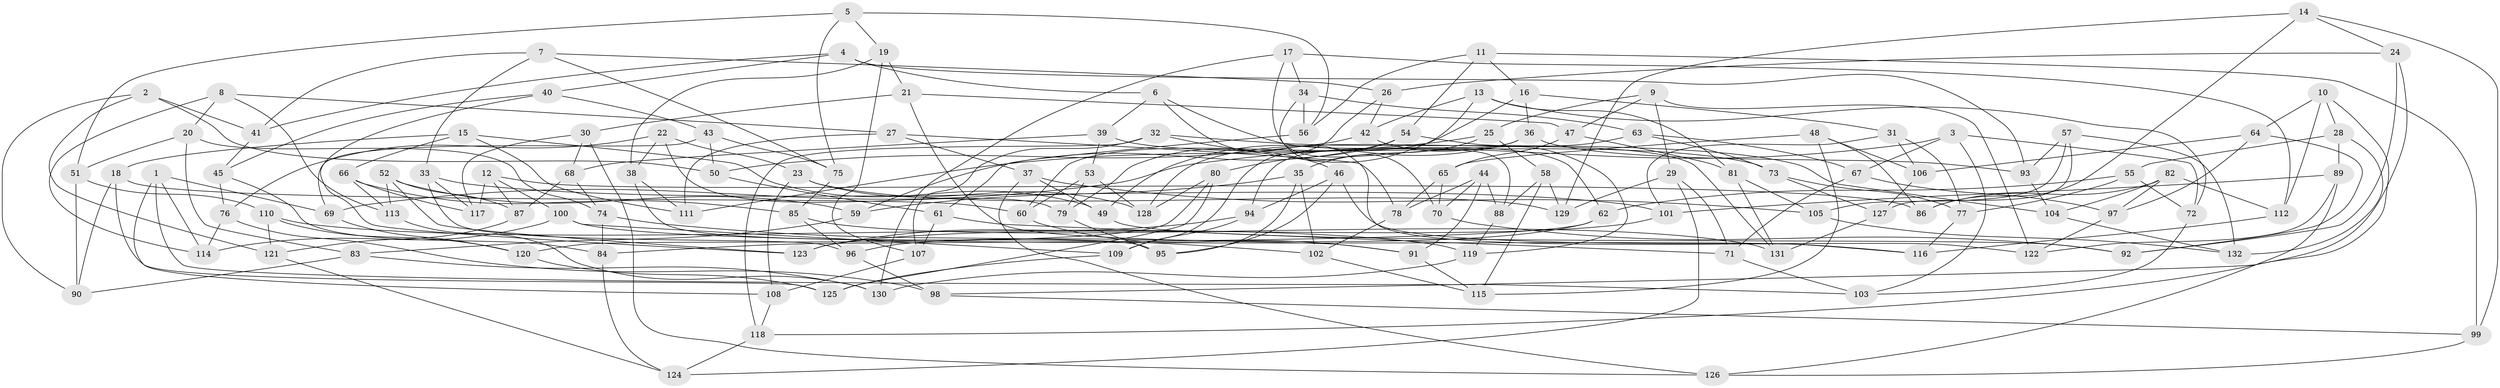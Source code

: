 // Generated by graph-tools (version 1.1) at 2025/38/03/09/25 02:38:03]
// undirected, 132 vertices, 264 edges
graph export_dot {
graph [start="1"]
  node [color=gray90,style=filled];
  1;
  2;
  3;
  4;
  5;
  6;
  7;
  8;
  9;
  10;
  11;
  12;
  13;
  14;
  15;
  16;
  17;
  18;
  19;
  20;
  21;
  22;
  23;
  24;
  25;
  26;
  27;
  28;
  29;
  30;
  31;
  32;
  33;
  34;
  35;
  36;
  37;
  38;
  39;
  40;
  41;
  42;
  43;
  44;
  45;
  46;
  47;
  48;
  49;
  50;
  51;
  52;
  53;
  54;
  55;
  56;
  57;
  58;
  59;
  60;
  61;
  62;
  63;
  64;
  65;
  66;
  67;
  68;
  69;
  70;
  71;
  72;
  73;
  74;
  75;
  76;
  77;
  78;
  79;
  80;
  81;
  82;
  83;
  84;
  85;
  86;
  87;
  88;
  89;
  90;
  91;
  92;
  93;
  94;
  95;
  96;
  97;
  98;
  99;
  100;
  101;
  102;
  103;
  104;
  105;
  106;
  107;
  108;
  109;
  110;
  111;
  112;
  113;
  114;
  115;
  116;
  117;
  118;
  119;
  120;
  121;
  122;
  123;
  124;
  125;
  126;
  127;
  128;
  129;
  130;
  131;
  132;
  1 -- 69;
  1 -- 103;
  1 -- 114;
  1 -- 108;
  2 -- 90;
  2 -- 50;
  2 -- 41;
  2 -- 121;
  3 -- 103;
  3 -- 67;
  3 -- 69;
  3 -- 72;
  4 -- 93;
  4 -- 41;
  4 -- 6;
  4 -- 40;
  5 -- 75;
  5 -- 51;
  5 -- 19;
  5 -- 56;
  6 -- 116;
  6 -- 62;
  6 -- 39;
  7 -- 26;
  7 -- 33;
  7 -- 75;
  7 -- 41;
  8 -- 114;
  8 -- 27;
  8 -- 20;
  8 -- 113;
  9 -- 25;
  9 -- 47;
  9 -- 122;
  9 -- 29;
  10 -- 64;
  10 -- 28;
  10 -- 112;
  10 -- 118;
  11 -- 54;
  11 -- 16;
  11 -- 56;
  11 -- 99;
  12 -- 87;
  12 -- 117;
  12 -- 86;
  12 -- 100;
  13 -- 72;
  13 -- 79;
  13 -- 42;
  13 -- 81;
  14 -- 86;
  14 -- 99;
  14 -- 24;
  14 -- 129;
  15 -- 18;
  15 -- 111;
  15 -- 66;
  15 -- 49;
  16 -- 31;
  16 -- 36;
  16 -- 60;
  17 -- 34;
  17 -- 130;
  17 -- 88;
  17 -- 112;
  18 -- 90;
  18 -- 60;
  18 -- 125;
  19 -- 38;
  19 -- 107;
  19 -- 21;
  20 -- 74;
  20 -- 83;
  20 -- 51;
  21 -- 30;
  21 -- 91;
  21 -- 47;
  22 -- 79;
  22 -- 23;
  22 -- 76;
  22 -- 38;
  23 -- 128;
  23 -- 129;
  23 -- 108;
  24 -- 92;
  24 -- 26;
  24 -- 98;
  25 -- 111;
  25 -- 35;
  25 -- 58;
  26 -- 109;
  26 -- 42;
  27 -- 78;
  27 -- 111;
  27 -- 37;
  28 -- 55;
  28 -- 132;
  28 -- 89;
  29 -- 129;
  29 -- 71;
  29 -- 124;
  30 -- 126;
  30 -- 117;
  30 -- 68;
  31 -- 77;
  31 -- 101;
  31 -- 106;
  32 -- 46;
  32 -- 107;
  32 -- 118;
  32 -- 104;
  33 -- 117;
  33 -- 96;
  33 -- 101;
  34 -- 70;
  34 -- 56;
  34 -- 63;
  35 -- 95;
  35 -- 102;
  35 -- 59;
  36 -- 49;
  36 -- 94;
  36 -- 93;
  37 -- 126;
  37 -- 49;
  37 -- 105;
  38 -- 111;
  38 -- 95;
  39 -- 68;
  39 -- 53;
  39 -- 73;
  40 -- 123;
  40 -- 43;
  40 -- 45;
  41 -- 45;
  42 -- 119;
  42 -- 50;
  43 -- 69;
  43 -- 50;
  43 -- 75;
  44 -- 78;
  44 -- 70;
  44 -- 88;
  44 -- 91;
  45 -- 76;
  45 -- 84;
  46 -- 95;
  46 -- 94;
  46 -- 122;
  47 -- 65;
  47 -- 81;
  48 -- 86;
  48 -- 106;
  48 -- 115;
  48 -- 65;
  49 -- 92;
  50 -- 61;
  51 -- 110;
  51 -- 90;
  52 -- 123;
  52 -- 59;
  52 -- 87;
  52 -- 113;
  53 -- 60;
  53 -- 79;
  53 -- 128;
  54 -- 80;
  54 -- 131;
  54 -- 59;
  55 -- 72;
  55 -- 62;
  55 -- 77;
  56 -- 61;
  57 -- 93;
  57 -- 132;
  57 -- 105;
  57 -- 127;
  58 -- 115;
  58 -- 88;
  58 -- 129;
  59 -- 83;
  60 -- 91;
  61 -- 71;
  61 -- 107;
  62 -- 84;
  62 -- 96;
  63 -- 128;
  63 -- 73;
  63 -- 67;
  64 -- 92;
  64 -- 106;
  64 -- 97;
  65 -- 78;
  65 -- 70;
  66 -- 113;
  66 -- 117;
  66 -- 85;
  67 -- 71;
  67 -- 97;
  68 -- 87;
  68 -- 74;
  69 -- 120;
  70 -- 92;
  71 -- 103;
  72 -- 103;
  73 -- 127;
  73 -- 77;
  74 -- 84;
  74 -- 102;
  75 -- 85;
  76 -- 114;
  76 -- 98;
  77 -- 116;
  78 -- 102;
  79 -- 95;
  80 -- 125;
  80 -- 128;
  80 -- 120;
  81 -- 105;
  81 -- 131;
  82 -- 97;
  82 -- 104;
  82 -- 86;
  82 -- 112;
  83 -- 130;
  83 -- 90;
  84 -- 124;
  85 -- 131;
  85 -- 96;
  87 -- 121;
  88 -- 119;
  89 -- 126;
  89 -- 122;
  89 -- 101;
  91 -- 115;
  93 -- 104;
  94 -- 109;
  94 -- 123;
  96 -- 98;
  97 -- 122;
  98 -- 99;
  99 -- 126;
  100 -- 114;
  100 -- 109;
  100 -- 116;
  101 -- 123;
  102 -- 115;
  104 -- 132;
  105 -- 132;
  106 -- 127;
  107 -- 108;
  108 -- 118;
  109 -- 125;
  110 -- 119;
  110 -- 120;
  110 -- 121;
  112 -- 116;
  113 -- 130;
  118 -- 124;
  119 -- 130;
  120 -- 125;
  121 -- 124;
  127 -- 131;
}

